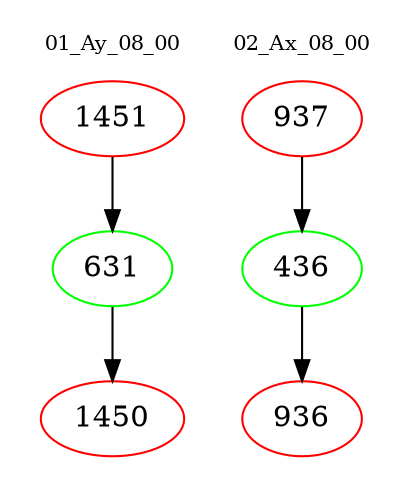 digraph{
subgraph cluster_0 {
color = white
label = "01_Ay_08_00";
fontsize=10;
T0_1451 [label="1451", color="red"]
T0_1451 -> T0_631 [color="black"]
T0_631 [label="631", color="green"]
T0_631 -> T0_1450 [color="black"]
T0_1450 [label="1450", color="red"]
}
subgraph cluster_1 {
color = white
label = "02_Ax_08_00";
fontsize=10;
T1_937 [label="937", color="red"]
T1_937 -> T1_436 [color="black"]
T1_436 [label="436", color="green"]
T1_436 -> T1_936 [color="black"]
T1_936 [label="936", color="red"]
}
}
